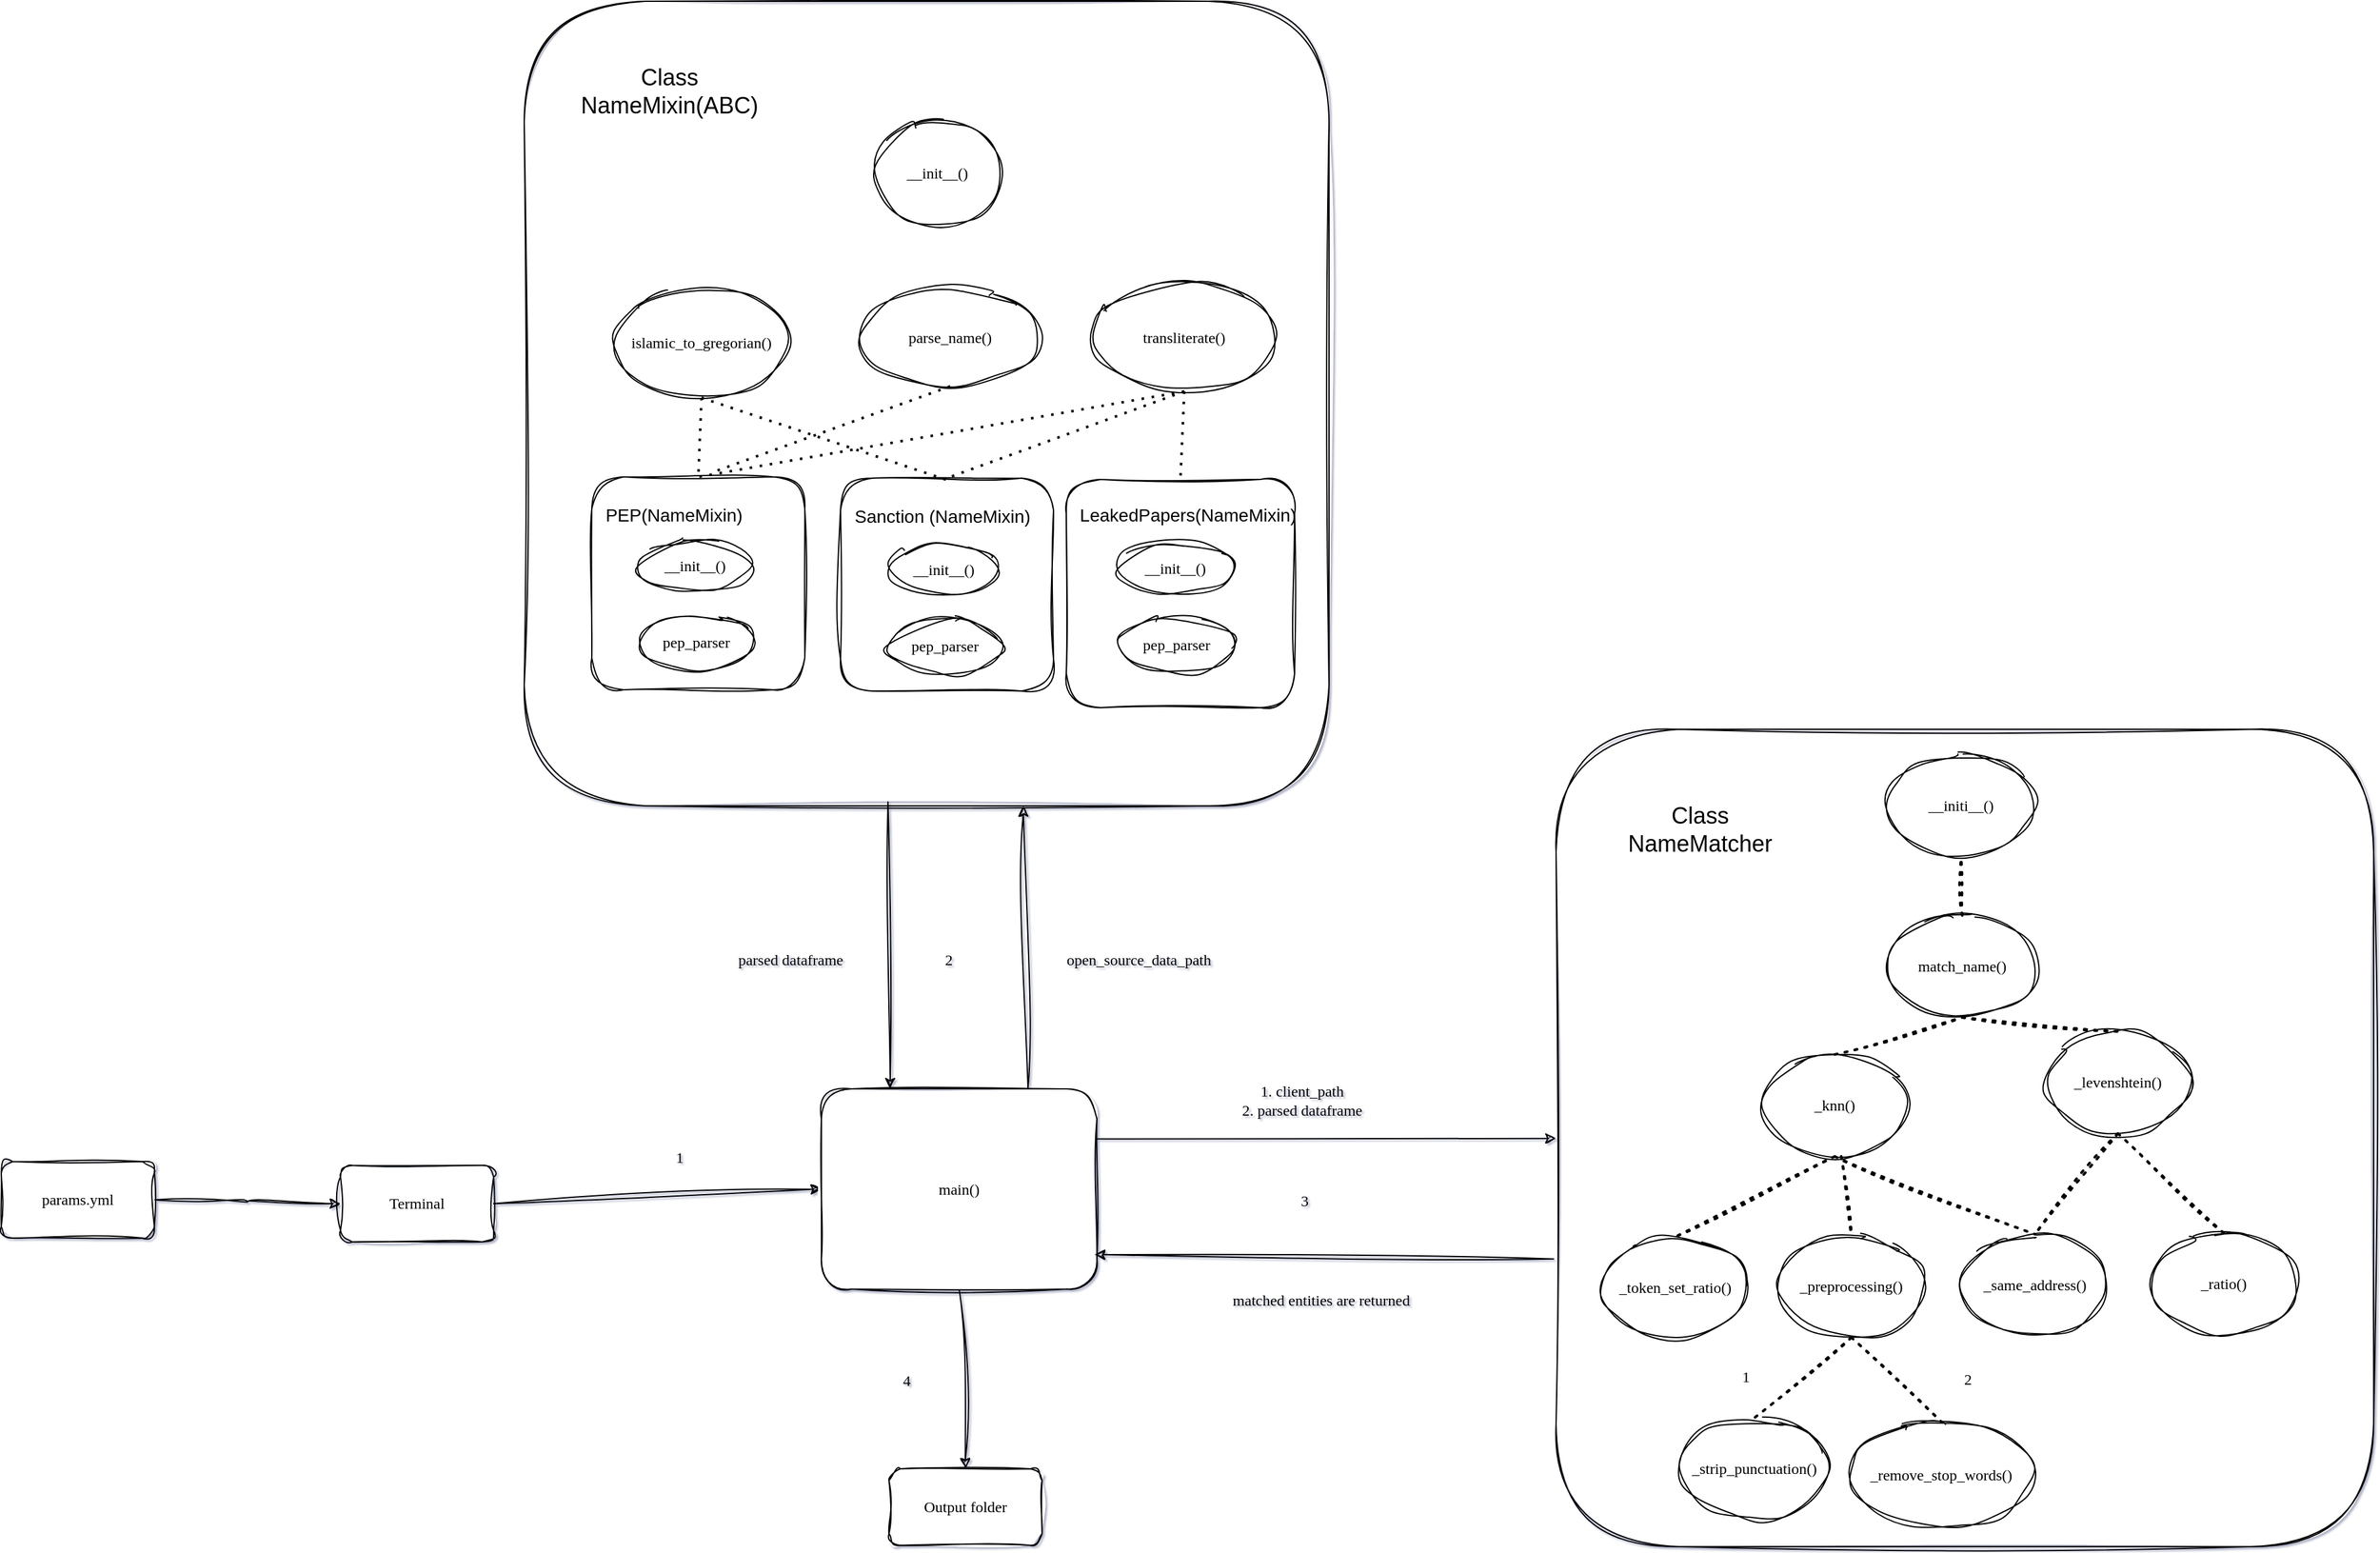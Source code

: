 <mxfile pages="2">
    <diagram name="code_structure" id="jE-mH2vJBaw0UMuDzqgx">
        <mxGraphModel dx="2413" dy="2373" grid="0" gridSize="10" guides="0" tooltips="1" connect="1" arrows="1" fold="1" page="0" pageScale="1" pageWidth="827" pageHeight="1169" background="none" math="0" shadow="1">
            <root>
                <mxCell id="n5ya2rIfXd2F4Nc891Iu-0"/>
                <mxCell id="n5ya2rIfXd2F4Nc891Iu-1" parent="n5ya2rIfXd2F4Nc891Iu-0"/>
                <mxCell id="n5ya2rIfXd2F4Nc891Iu-3" value="open_source_data_path" style="text;align=center;verticalAlign=middle;whiteSpace=wrap;rounded=1;labelBackgroundColor=none;sketch=1;curveFitting=1;jiggle=2;fontFamily=Comic Sans MS;" parent="n5ya2rIfXd2F4Nc891Iu-1" vertex="1">
                    <mxGeometry x="468" y="39" width="150" height="35" as="geometry"/>
                </mxCell>
                <mxCell id="n5ya2rIfXd2F4Nc891Iu-4" value="parsed dataframe" style="text;align=center;verticalAlign=middle;whiteSpace=wrap;rounded=1;labelBackgroundColor=none;sketch=1;curveFitting=1;jiggle=2;fontFamily=Comic Sans MS;" parent="n5ya2rIfXd2F4Nc891Iu-1" vertex="1">
                    <mxGeometry x="215" y="42" width="110" height="30" as="geometry"/>
                </mxCell>
                <mxCell id="n5ya2rIfXd2F4Nc891Iu-7" value="Output folder" style="rounded=1;whiteSpace=wrap;labelBackgroundColor=none;sketch=1;curveFitting=1;jiggle=2;fontFamily=Comic Sans MS;" parent="n5ya2rIfXd2F4Nc891Iu-1" vertex="1">
                    <mxGeometry x="347" y="456" width="120" height="60" as="geometry"/>
                </mxCell>
                <mxCell id="n5ya2rIfXd2F4Nc891Iu-8" value="" style="edgeStyle=orthogonalEdgeStyle;curved=1;orthogonalLoop=1;jettySize=auto;rounded=1;labelBackgroundColor=none;sketch=1;curveFitting=1;jiggle=2;fontFamily=Comic Sans MS;entryX=0;entryY=0.5;entryDx=0;entryDy=0;" parent="n5ya2rIfXd2F4Nc891Iu-1" source="n5ya2rIfXd2F4Nc891Iu-9" target="n5ya2rIfXd2F4Nc891Iu-13" edge="1">
                    <mxGeometry relative="1" as="geometry"/>
                </mxCell>
                <mxCell id="n5ya2rIfXd2F4Nc891Iu-9" value="params.yml" style="rounded=1;whiteSpace=wrap;labelBackgroundColor=none;sketch=1;curveFitting=1;jiggle=2;fontFamily=Comic Sans MS;" parent="n5ya2rIfXd2F4Nc891Iu-1" vertex="1">
                    <mxGeometry x="-349" y="215" width="120" height="60" as="geometry"/>
                </mxCell>
                <mxCell id="n5ya2rIfXd2F4Nc891Iu-10" value="4" style="text;align=center;verticalAlign=middle;whiteSpace=wrap;rounded=1;labelBackgroundColor=none;sketch=1;curveFitting=1;jiggle=2;fontFamily=Comic Sans MS;" parent="n5ya2rIfXd2F4Nc891Iu-1" vertex="1">
                    <mxGeometry x="331" y="371" width="60" height="32" as="geometry"/>
                </mxCell>
                <mxCell id="n5ya2rIfXd2F4Nc891Iu-11" value="2" style="text;align=center;verticalAlign=middle;whiteSpace=wrap;rounded=1;labelBackgroundColor=none;sketch=1;curveFitting=1;jiggle=2;fontFamily=Comic Sans MS;arcSize=50;" parent="n5ya2rIfXd2F4Nc891Iu-1" vertex="1">
                    <mxGeometry x="364" y="31" width="60" height="52" as="geometry"/>
                </mxCell>
                <mxCell id="n5ya2rIfXd2F4Nc891Iu-13" value="Terminal" style="rounded=1;whiteSpace=wrap;labelBackgroundColor=none;sketch=1;curveFitting=1;jiggle=2;fontFamily=Comic Sans MS;" parent="n5ya2rIfXd2F4Nc891Iu-1" vertex="1">
                    <mxGeometry x="-83" y="218" width="120" height="60" as="geometry"/>
                </mxCell>
                <mxCell id="n5ya2rIfXd2F4Nc891Iu-14" value="" style="endArrow=classic;rounded=1;fontSize=15;exitX=1;exitY=0.5;exitDx=0;exitDy=0;labelBackgroundColor=none;sketch=1;curveFitting=1;jiggle=2;fontFamily=Comic Sans MS;entryX=0;entryY=0.5;entryDx=0;entryDy=0;" parent="n5ya2rIfXd2F4Nc891Iu-1" source="n5ya2rIfXd2F4Nc891Iu-13" target="n5ya2rIfXd2F4Nc891Iu-18" edge="1">
                    <mxGeometry width="50" height="50" relative="1" as="geometry">
                        <mxPoint x="170" y="260" as="sourcePoint"/>
                        <mxPoint x="290" y="270" as="targetPoint"/>
                    </mxGeometry>
                </mxCell>
                <mxCell id="n5ya2rIfXd2F4Nc891Iu-15" value="" style="endArrow=classic;rounded=1;fontSize=15;entryX=0.5;entryY=0;entryDx=0;entryDy=0;labelBackgroundColor=none;sketch=1;curveFitting=1;jiggle=2;fontFamily=Comic Sans MS;exitX=0.5;exitY=1;exitDx=0;exitDy=0;" parent="n5ya2rIfXd2F4Nc891Iu-1" source="n5ya2rIfXd2F4Nc891Iu-18" target="n5ya2rIfXd2F4Nc891Iu-7" edge="1">
                    <mxGeometry width="50" height="50" relative="1" as="geometry">
                        <mxPoint x="285" y="264" as="sourcePoint"/>
                        <mxPoint x="180" y="220" as="targetPoint"/>
                    </mxGeometry>
                </mxCell>
                <mxCell id="n5ya2rIfXd2F4Nc891Iu-16" value="1" style="text;align=center;verticalAlign=middle;whiteSpace=wrap;rounded=1;labelBackgroundColor=none;sketch=1;curveFitting=1;jiggle=2;fontFamily=Comic Sans MS;" parent="n5ya2rIfXd2F4Nc891Iu-1" vertex="1">
                    <mxGeometry x="153" y="197" width="60" height="30" as="geometry"/>
                </mxCell>
                <mxCell id="n5ya2rIfXd2F4Nc891Iu-18" value="main()" style="rounded=1;whiteSpace=wrap;labelBackgroundColor=none;sketch=1;curveFitting=1;jiggle=2;fontFamily=Comic Sans MS;" parent="n5ya2rIfXd2F4Nc891Iu-1" vertex="1">
                    <mxGeometry x="294" y="158" width="216" height="157" as="geometry"/>
                </mxCell>
                <mxCell id="n5ya2rIfXd2F4Nc891Iu-20" value="" style="endArrow=classic;rounded=1;entryX=0.25;entryY=0;entryDx=0;entryDy=0;labelBackgroundColor=none;sketch=1;curveFitting=1;jiggle=2;fontFamily=Comic Sans MS;exitX=0.452;exitY=0.995;exitDx=0;exitDy=0;exitPerimeter=0;" parent="n5ya2rIfXd2F4Nc891Iu-1" source="n5ya2rIfXd2F4Nc891Iu-35" target="n5ya2rIfXd2F4Nc891Iu-18" edge="1">
                    <mxGeometry width="50" height="50" relative="1" as="geometry">
                        <mxPoint x="224" y="19" as="sourcePoint"/>
                        <mxPoint x="370" y="340" as="targetPoint"/>
                    </mxGeometry>
                </mxCell>
                <mxCell id="n5ya2rIfXd2F4Nc891Iu-34" value="" style="group" parent="n5ya2rIfXd2F4Nc891Iu-1" vertex="1" connectable="0">
                    <mxGeometry x="75" y="-675" width="631" height="631" as="geometry"/>
                </mxCell>
                <mxCell id="n5ya2rIfXd2F4Nc891Iu-35" value="" style="whiteSpace=wrap;aspect=fixed;rounded=1;labelBackgroundColor=none;sketch=1;curveFitting=1;jiggle=2;fontFamily=Comic Sans MS;shadow=0;" parent="n5ya2rIfXd2F4Nc891Iu-34" vertex="1">
                    <mxGeometry x="-14" y="-20" width="631" height="631" as="geometry"/>
                </mxCell>
                <mxCell id="n5ya2rIfXd2F4Nc891Iu-36" value="&lt;font style=&quot;font-size: 18px;&quot;&gt;Class&lt;br&gt;NameMixin(ABC)&lt;/font&gt;" style="text;html=1;strokeColor=none;fillColor=none;align=center;verticalAlign=middle;whiteSpace=wrap;rounded=0;" parent="n5ya2rIfXd2F4Nc891Iu-34" vertex="1">
                    <mxGeometry x="39" y="21" width="122" height="60" as="geometry"/>
                </mxCell>
                <mxCell id="n5ya2rIfXd2F4Nc891Iu-37" value="transliterate()" style="ellipse;whiteSpace=wrap;rounded=1;labelBackgroundColor=none;sketch=1;curveFitting=1;jiggle=2;fontFamily=Comic Sans MS;shadow=0;" parent="n5ya2rIfXd2F4Nc891Iu-34" vertex="1">
                    <mxGeometry x="431" y="201" width="145" height="85" as="geometry"/>
                </mxCell>
                <mxCell id="n5ya2rIfXd2F4Nc891Iu-38" value="islamic_to_gregorian()" style="ellipse;whiteSpace=wrap;rounded=1;labelBackgroundColor=none;sketch=1;curveFitting=1;jiggle=2;fontFamily=Comic Sans MS;shadow=0;" parent="n5ya2rIfXd2F4Nc891Iu-34" vertex="1">
                    <mxGeometry x="57" y="204" width="136" height="87" as="geometry"/>
                </mxCell>
                <mxCell id="n5ya2rIfXd2F4Nc891Iu-39" value="parse_name()" style="ellipse;whiteSpace=wrap;rounded=1;labelBackgroundColor=none;sketch=1;curveFitting=1;jiggle=2;fontFamily=Comic Sans MS;shadow=0;" parent="n5ya2rIfXd2F4Nc891Iu-34" vertex="1">
                    <mxGeometry x="250" y="205" width="140" height="77" as="geometry"/>
                </mxCell>
                <mxCell id="n5ya2rIfXd2F4Nc891Iu-40" value="__init__()" style="ellipse;whiteSpace=wrap;rounded=1;labelBackgroundColor=none;sketch=1;curveFitting=1;jiggle=2;fontFamily=Comic Sans MS;shadow=0;" parent="n5ya2rIfXd2F4Nc891Iu-34" vertex="1">
                    <mxGeometry x="260" y="73" width="100" height="83" as="geometry"/>
                </mxCell>
                <mxCell id="n5ya2rIfXd2F4Nc891Iu-41" value="" style="group" parent="n5ya2rIfXd2F4Nc891Iu-34" vertex="1" connectable="0">
                    <mxGeometry x="39" y="353" width="167" height="168" as="geometry"/>
                </mxCell>
                <mxCell id="n5ya2rIfXd2F4Nc891Iu-42" value="" style="whiteSpace=wrap;aspect=fixed;rounded=1;labelBackgroundColor=none;sketch=1;curveFitting=1;jiggle=2;fontFamily=Comic Sans MS;shadow=0;" parent="n5ya2rIfXd2F4Nc891Iu-41" vertex="1">
                    <mxGeometry width="167" height="167" as="geometry"/>
                </mxCell>
                <mxCell id="n5ya2rIfXd2F4Nc891Iu-43" value="&lt;font style=&quot;font-size: 14px;&quot;&gt;PEP(NameMixin)&lt;/font&gt;" style="text;html=1;strokeColor=none;fillColor=none;align=center;verticalAlign=middle;whiteSpace=wrap;rounded=0;" parent="n5ya2rIfXd2F4Nc891Iu-41" vertex="1">
                    <mxGeometry x="10" y="8" width="109" height="43" as="geometry"/>
                </mxCell>
                <mxCell id="n5ya2rIfXd2F4Nc891Iu-44" value="__init__()" style="ellipse;whiteSpace=wrap;rounded=1;labelBackgroundColor=none;sketch=1;curveFitting=1;jiggle=2;fontFamily=Comic Sans MS;shadow=0;" parent="n5ya2rIfXd2F4Nc891Iu-41" vertex="1">
                    <mxGeometry x="37" y="50" width="88" height="39" as="geometry"/>
                </mxCell>
                <mxCell id="n5ya2rIfXd2F4Nc891Iu-45" value="pep_parser" style="ellipse;whiteSpace=wrap;rounded=1;labelBackgroundColor=none;sketch=1;curveFitting=1;jiggle=2;fontFamily=Comic Sans MS;shadow=0;" parent="n5ya2rIfXd2F4Nc891Iu-41" vertex="1">
                    <mxGeometry x="38" y="108" width="88" height="44" as="geometry"/>
                </mxCell>
                <mxCell id="n5ya2rIfXd2F4Nc891Iu-46" value="" style="group" parent="n5ya2rIfXd2F4Nc891Iu-34" vertex="1" connectable="0">
                    <mxGeometry x="234" y="356" width="169" height="168" as="geometry"/>
                </mxCell>
                <mxCell id="n5ya2rIfXd2F4Nc891Iu-47" value="" style="whiteSpace=wrap;aspect=fixed;rounded=1;labelBackgroundColor=none;sketch=1;curveFitting=1;jiggle=2;fontFamily=Comic Sans MS;shadow=0;" parent="n5ya2rIfXd2F4Nc891Iu-46" vertex="1">
                    <mxGeometry y="-2" width="167" height="167" as="geometry"/>
                </mxCell>
                <mxCell id="n5ya2rIfXd2F4Nc891Iu-48" value="&lt;font style=&quot;font-size: 14px;&quot;&gt;Sanction (NameMixin)&lt;/font&gt;" style="text;html=1;strokeColor=none;fillColor=none;align=center;verticalAlign=middle;whiteSpace=wrap;rounded=0;" parent="n5ya2rIfXd2F4Nc891Iu-46" vertex="1">
                    <mxGeometry x="3" y="6" width="154" height="43" as="geometry"/>
                </mxCell>
                <mxCell id="n5ya2rIfXd2F4Nc891Iu-49" value="__init__()" style="ellipse;whiteSpace=wrap;rounded=1;labelBackgroundColor=none;sketch=1;curveFitting=1;jiggle=2;fontFamily=Comic Sans MS;shadow=0;" parent="n5ya2rIfXd2F4Nc891Iu-46" vertex="1">
                    <mxGeometry x="37" y="50" width="88" height="39" as="geometry"/>
                </mxCell>
                <mxCell id="n5ya2rIfXd2F4Nc891Iu-50" value="pep_parser" style="ellipse;whiteSpace=wrap;rounded=1;labelBackgroundColor=none;sketch=1;curveFitting=1;jiggle=2;fontFamily=Comic Sans MS;shadow=0;" parent="n5ya2rIfXd2F4Nc891Iu-46" vertex="1">
                    <mxGeometry x="38" y="108" width="88" height="44" as="geometry"/>
                </mxCell>
                <mxCell id="n5ya2rIfXd2F4Nc891Iu-51" value="" style="group" parent="n5ya2rIfXd2F4Nc891Iu-34" vertex="1" connectable="0">
                    <mxGeometry x="411" y="355" width="186" height="179" as="geometry"/>
                </mxCell>
                <mxCell id="n5ya2rIfXd2F4Nc891Iu-52" value="" style="whiteSpace=wrap;aspect=fixed;rounded=1;labelBackgroundColor=none;sketch=1;curveFitting=1;jiggle=2;fontFamily=Comic Sans MS;shadow=0;" parent="n5ya2rIfXd2F4Nc891Iu-51" vertex="1">
                    <mxGeometry width="179" height="179" as="geometry"/>
                </mxCell>
                <mxCell id="n5ya2rIfXd2F4Nc891Iu-53" value="&lt;font style=&quot;font-size: 14px;&quot;&gt;LeakedPapers(NameMixin)&lt;/font&gt;" style="text;html=1;strokeColor=none;fillColor=none;align=center;verticalAlign=middle;whiteSpace=wrap;rounded=0;" parent="n5ya2rIfXd2F4Nc891Iu-51" vertex="1">
                    <mxGeometry x="8" y="10" width="175.432" height="36" as="geometry"/>
                </mxCell>
                <mxCell id="n5ya2rIfXd2F4Nc891Iu-54" value="__init__()" style="ellipse;whiteSpace=wrap;rounded=1;labelBackgroundColor=none;sketch=1;curveFitting=1;jiggle=2;fontFamily=Comic Sans MS;shadow=0;" parent="n5ya2rIfXd2F4Nc891Iu-51" vertex="1">
                    <mxGeometry x="39.102" y="50" width="93" height="39" as="geometry"/>
                </mxCell>
                <mxCell id="n5ya2rIfXd2F4Nc891Iu-55" value="pep_parser" style="ellipse;whiteSpace=wrap;rounded=1;labelBackgroundColor=none;sketch=1;curveFitting=1;jiggle=2;fontFamily=Comic Sans MS;shadow=0;" parent="n5ya2rIfXd2F4Nc891Iu-51" vertex="1">
                    <mxGeometry x="40.159" y="108" width="93" height="44" as="geometry"/>
                </mxCell>
                <mxCell id="n5ya2rIfXd2F4Nc891Iu-56" value="" style="endArrow=none;dashed=1;html=1;dashPattern=1 3;strokeWidth=2;rounded=0;entryX=0.5;entryY=0;entryDx=0;entryDy=0;exitX=0.5;exitY=1;exitDx=0;exitDy=0;" parent="n5ya2rIfXd2F4Nc891Iu-34" source="n5ya2rIfXd2F4Nc891Iu-37" target="n5ya2rIfXd2F4Nc891Iu-42" edge="1">
                    <mxGeometry width="50" height="50" relative="1" as="geometry">
                        <mxPoint x="356" y="216" as="sourcePoint"/>
                        <mxPoint x="406" y="166" as="targetPoint"/>
                    </mxGeometry>
                </mxCell>
                <mxCell id="n5ya2rIfXd2F4Nc891Iu-57" value="" style="endArrow=none;dashed=1;html=1;dashPattern=1 3;strokeWidth=2;rounded=0;entryX=0.5;entryY=0;entryDx=0;entryDy=0;exitX=0.5;exitY=1;exitDx=0;exitDy=0;" parent="n5ya2rIfXd2F4Nc891Iu-34" source="n5ya2rIfXd2F4Nc891Iu-38" target="n5ya2rIfXd2F4Nc891Iu-42" edge="1">
                    <mxGeometry width="50" height="50" relative="1" as="geometry">
                        <mxPoint x="195" y="284" as="sourcePoint"/>
                        <mxPoint x="132.5" y="363" as="targetPoint"/>
                    </mxGeometry>
                </mxCell>
                <mxCell id="n5ya2rIfXd2F4Nc891Iu-58" value="" style="endArrow=none;dashed=1;html=1;dashPattern=1 3;strokeWidth=2;rounded=0;exitX=0.5;exitY=1;exitDx=0;exitDy=0;" parent="n5ya2rIfXd2F4Nc891Iu-34" source="n5ya2rIfXd2F4Nc891Iu-39" edge="1">
                    <mxGeometry width="50" height="50" relative="1" as="geometry">
                        <mxPoint x="315" y="284" as="sourcePoint"/>
                        <mxPoint x="132" y="350" as="targetPoint"/>
                    </mxGeometry>
                </mxCell>
                <mxCell id="n5ya2rIfXd2F4Nc891Iu-59" value="" style="endArrow=none;dashed=1;html=1;dashPattern=1 3;strokeWidth=2;rounded=0;entryX=0.5;entryY=0;entryDx=0;entryDy=0;exitX=0.5;exitY=1;exitDx=0;exitDy=0;" parent="n5ya2rIfXd2F4Nc891Iu-34" source="n5ya2rIfXd2F4Nc891Iu-37" target="n5ya2rIfXd2F4Nc891Iu-52" edge="1">
                    <mxGeometry width="50" height="50" relative="1" as="geometry">
                        <mxPoint x="149" y="271" as="sourcePoint"/>
                        <mxPoint x="132.5" y="363" as="targetPoint"/>
                    </mxGeometry>
                </mxCell>
                <mxCell id="n5ya2rIfXd2F4Nc891Iu-60" value="" style="endArrow=none;dashed=1;html=1;dashPattern=1 3;strokeWidth=2;rounded=0;entryX=0.5;entryY=0;entryDx=0;entryDy=0;exitX=0.5;exitY=1;exitDx=0;exitDy=0;" parent="n5ya2rIfXd2F4Nc891Iu-34" source="n5ya2rIfXd2F4Nc891Iu-37" target="n5ya2rIfXd2F4Nc891Iu-47" edge="1">
                    <mxGeometry width="50" height="50" relative="1" as="geometry">
                        <mxPoint x="159" y="271" as="sourcePoint"/>
                        <mxPoint x="514.5" y="365" as="targetPoint"/>
                    </mxGeometry>
                </mxCell>
                <mxCell id="n5ya2rIfXd2F4Nc891Iu-61" value="" style="endArrow=none;dashed=1;html=1;dashPattern=1 3;strokeWidth=2;rounded=0;exitX=0.5;exitY=1;exitDx=0;exitDy=0;" parent="n5ya2rIfXd2F4Nc891Iu-34" source="n5ya2rIfXd2F4Nc891Iu-38" edge="1">
                    <mxGeometry width="50" height="50" relative="1" as="geometry">
                        <mxPoint x="303" y="275" as="sourcePoint"/>
                        <mxPoint x="319" y="356" as="targetPoint"/>
                    </mxGeometry>
                </mxCell>
                <mxCell id="XnOtUoYIgdkIpRrdeLWk-2" value="" style="endArrow=classic;rounded=1;labelBackgroundColor=none;sketch=1;curveFitting=1;jiggle=2;fontFamily=Comic Sans MS;entryX=0.62;entryY=1;entryDx=0;entryDy=0;entryPerimeter=0;exitX=0.75;exitY=0;exitDx=0;exitDy=0;" parent="n5ya2rIfXd2F4Nc891Iu-1" source="n5ya2rIfXd2F4Nc891Iu-18" target="n5ya2rIfXd2F4Nc891Iu-35" edge="1">
                    <mxGeometry width="50" height="50" relative="1" as="geometry">
                        <mxPoint x="450" y="480" as="sourcePoint"/>
                        <mxPoint x="584" y="279" as="targetPoint"/>
                    </mxGeometry>
                </mxCell>
                <mxCell id="Cm5S-2wvkjG4GKC6jwLn-1" value="1. client_path&#10;2. parsed dataframe" style="text;align=center;verticalAlign=middle;whiteSpace=wrap;rounded=1;labelBackgroundColor=none;sketch=1;curveFitting=1;jiggle=2;fontFamily=Comic Sans MS;" parent="n5ya2rIfXd2F4Nc891Iu-1" vertex="1">
                    <mxGeometry x="581" y="152" width="180" height="30" as="geometry"/>
                </mxCell>
                <mxCell id="Cm5S-2wvkjG4GKC6jwLn-2" value="matched entities are returned" style="text;align=center;verticalAlign=middle;whiteSpace=wrap;rounded=1;labelBackgroundColor=none;sketch=1;curveFitting=1;jiggle=2;fontFamily=Comic Sans MS;" parent="n5ya2rIfXd2F4Nc891Iu-1" vertex="1">
                    <mxGeometry x="596" y="309" width="180" height="30" as="geometry"/>
                </mxCell>
                <mxCell id="Cm5S-2wvkjG4GKC6jwLn-3" value="3" style="text;align=center;verticalAlign=middle;whiteSpace=wrap;rounded=1;labelBackgroundColor=none;sketch=1;curveFitting=1;jiggle=2;fontFamily=Comic Sans MS;" parent="n5ya2rIfXd2F4Nc891Iu-1" vertex="1">
                    <mxGeometry x="643" y="232" width="60" height="27" as="geometry"/>
                </mxCell>
                <mxCell id="EGmeFUFyoxsOZaATPlfE-33" value="" style="group" parent="n5ya2rIfXd2F4Nc891Iu-1" vertex="1" connectable="0">
                    <mxGeometry x="870" y="-124" width="641" height="641" as="geometry"/>
                </mxCell>
                <mxCell id="EGmeFUFyoxsOZaATPlfE-0" value="" style="whiteSpace=wrap;aspect=fixed;rounded=1;labelBackgroundColor=none;sketch=1;curveFitting=1;jiggle=2;fontFamily=Comic Sans MS;" parent="EGmeFUFyoxsOZaATPlfE-33" vertex="1">
                    <mxGeometry width="641" height="641" as="geometry"/>
                </mxCell>
                <mxCell id="EGmeFUFyoxsOZaATPlfE-1" value="__initi__()" style="ellipse;whiteSpace=wrap;rounded=1;labelBackgroundColor=none;sketch=1;curveFitting=1;jiggle=2;fontFamily=Comic Sans MS;" parent="EGmeFUFyoxsOZaATPlfE-33" vertex="1">
                    <mxGeometry x="260" y="20" width="115" height="80" as="geometry"/>
                </mxCell>
                <mxCell id="EGmeFUFyoxsOZaATPlfE-2" value="match_name()" style="ellipse;whiteSpace=wrap;rounded=1;labelBackgroundColor=none;sketch=1;curveFitting=1;jiggle=2;fontFamily=Comic Sans MS;" parent="EGmeFUFyoxsOZaATPlfE-33" vertex="1">
                    <mxGeometry x="261" y="146" width="115" height="80" as="geometry"/>
                </mxCell>
                <mxCell id="EGmeFUFyoxsOZaATPlfE-6" value="_knn()" style="ellipse;whiteSpace=wrap;rounded=1;labelBackgroundColor=none;sketch=1;curveFitting=1;jiggle=2;fontFamily=Comic Sans MS;" parent="EGmeFUFyoxsOZaATPlfE-33" vertex="1">
                    <mxGeometry x="161" y="255" width="115" height="80" as="geometry"/>
                </mxCell>
                <mxCell id="EGmeFUFyoxsOZaATPlfE-7" value="_levenshtein()" style="ellipse;whiteSpace=wrap;rounded=1;labelBackgroundColor=none;sketch=1;curveFitting=1;jiggle=2;fontFamily=Comic Sans MS;" parent="EGmeFUFyoxsOZaATPlfE-33" vertex="1">
                    <mxGeometry x="383" y="237" width="115" height="80" as="geometry"/>
                </mxCell>
                <mxCell id="EGmeFUFyoxsOZaATPlfE-8" value="_token_set_ratio()" style="ellipse;whiteSpace=wrap;rounded=1;labelBackgroundColor=none;sketch=1;curveFitting=1;jiggle=2;fontFamily=Comic Sans MS;" parent="EGmeFUFyoxsOZaATPlfE-33" vertex="1">
                    <mxGeometry x="36" y="398" width="115" height="80" as="geometry"/>
                </mxCell>
                <mxCell id="EGmeFUFyoxsOZaATPlfE-9" value="_ratio()" style="ellipse;whiteSpace=wrap;rounded=1;labelBackgroundColor=none;sketch=1;curveFitting=1;jiggle=2;fontFamily=Comic Sans MS;" parent="EGmeFUFyoxsOZaATPlfE-33" vertex="1">
                    <mxGeometry x="466" y="395" width="115" height="80" as="geometry"/>
                </mxCell>
                <mxCell id="EGmeFUFyoxsOZaATPlfE-10" value="_same_address()" style="ellipse;whiteSpace=wrap;rounded=1;labelBackgroundColor=none;sketch=1;curveFitting=1;jiggle=2;fontFamily=Comic Sans MS;" parent="EGmeFUFyoxsOZaATPlfE-33" vertex="1">
                    <mxGeometry x="318" y="396" width="115" height="80" as="geometry"/>
                </mxCell>
                <mxCell id="EGmeFUFyoxsOZaATPlfE-11" value="_preprocessing()" style="ellipse;whiteSpace=wrap;rounded=1;labelBackgroundColor=none;sketch=1;curveFitting=1;jiggle=2;fontFamily=Comic Sans MS;" parent="EGmeFUFyoxsOZaATPlfE-33" vertex="1">
                    <mxGeometry x="174" y="397" width="115" height="80" as="geometry"/>
                </mxCell>
                <mxCell id="EGmeFUFyoxsOZaATPlfE-12" value="_strip_punctuation()" style="ellipse;whiteSpace=wrap;rounded=1;labelBackgroundColor=none;sketch=1;curveFitting=1;jiggle=2;fontFamily=Comic Sans MS;" parent="EGmeFUFyoxsOZaATPlfE-33" vertex="1">
                    <mxGeometry x="98" y="540" width="115" height="80" as="geometry"/>
                </mxCell>
                <mxCell id="EGmeFUFyoxsOZaATPlfE-13" value="_remove_stop_words()" style="ellipse;whiteSpace=wrap;rounded=1;labelBackgroundColor=none;sketch=1;curveFitting=1;jiggle=2;fontFamily=Comic Sans MS;" parent="EGmeFUFyoxsOZaATPlfE-33" vertex="1">
                    <mxGeometry x="230" y="543" width="144" height="83" as="geometry"/>
                </mxCell>
                <mxCell id="EGmeFUFyoxsOZaATPlfE-14" value="" style="endArrow=none;dashed=1;dashPattern=1 3;strokeWidth=2;rounded=1;labelBackgroundColor=none;sketch=1;curveFitting=1;jiggle=2;fontFamily=Comic Sans MS;entryX=0.5;entryY=0;entryDx=0;entryDy=0;exitX=0.5;exitY=1;exitDx=0;exitDy=0;" parent="EGmeFUFyoxsOZaATPlfE-33" source="EGmeFUFyoxsOZaATPlfE-11" target="EGmeFUFyoxsOZaATPlfE-13" edge="1">
                    <mxGeometry width="50" height="50" relative="1" as="geometry">
                        <mxPoint x="242" y="-176" as="sourcePoint"/>
                        <mxPoint x="242" y="-136" as="targetPoint"/>
                        <Array as="points"/>
                    </mxGeometry>
                </mxCell>
                <mxCell id="EGmeFUFyoxsOZaATPlfE-15" value="" style="endArrow=none;dashed=1;dashPattern=1 3;strokeWidth=2;rounded=1;labelBackgroundColor=none;sketch=1;curveFitting=1;jiggle=2;fontFamily=Comic Sans MS;entryX=0.5;entryY=0;entryDx=0;entryDy=0;exitX=0.5;exitY=1;exitDx=0;exitDy=0;" parent="EGmeFUFyoxsOZaATPlfE-33" source="EGmeFUFyoxsOZaATPlfE-11" target="EGmeFUFyoxsOZaATPlfE-12" edge="1">
                    <mxGeometry width="50" height="50" relative="1" as="geometry">
                        <mxPoint x="393.5" y="490" as="sourcePoint"/>
                        <mxPoint x="487.0" y="536" as="targetPoint"/>
                        <Array as="points"/>
                    </mxGeometry>
                </mxCell>
                <mxCell id="EGmeFUFyoxsOZaATPlfE-16" value="1" style="text;align=center;verticalAlign=middle;whiteSpace=wrap;rounded=1;labelBackgroundColor=none;sketch=1;curveFitting=1;jiggle=2;fontFamily=Comic Sans MS;" parent="EGmeFUFyoxsOZaATPlfE-33" vertex="1">
                    <mxGeometry x="119" y="498" width="60" height="20" as="geometry"/>
                </mxCell>
                <mxCell id="EGmeFUFyoxsOZaATPlfE-17" value="2" style="text;align=center;verticalAlign=middle;whiteSpace=wrap;rounded=1;labelBackgroundColor=none;sketch=1;curveFitting=1;jiggle=2;fontFamily=Comic Sans MS;" parent="EGmeFUFyoxsOZaATPlfE-33" vertex="1">
                    <mxGeometry x="293" y="500" width="60" height="20" as="geometry"/>
                </mxCell>
                <mxCell id="EGmeFUFyoxsOZaATPlfE-20" value="" style="endArrow=none;dashed=1;dashPattern=1 3;strokeWidth=2;rounded=1;labelBackgroundColor=none;sketch=1;curveFitting=1;jiggle=2;fontFamily=Comic Sans MS;entryX=0.5;entryY=0;entryDx=0;entryDy=0;exitX=0.5;exitY=1;exitDx=0;exitDy=0;" parent="EGmeFUFyoxsOZaATPlfE-33" source="EGmeFUFyoxsOZaATPlfE-7" target="EGmeFUFyoxsOZaATPlfE-10" edge="1">
                    <mxGeometry width="50" height="50" relative="1" as="geometry">
                        <mxPoint x="425" y="341" as="sourcePoint"/>
                        <mxPoint x="393.5" y="410" as="targetPoint"/>
                        <Array as="points"/>
                    </mxGeometry>
                </mxCell>
                <mxCell id="EGmeFUFyoxsOZaATPlfE-22" value="" style="endArrow=none;dashed=1;dashPattern=1 3;strokeWidth=2;rounded=1;labelBackgroundColor=none;sketch=1;curveFitting=1;jiggle=2;fontFamily=Comic Sans MS;entryX=0.5;entryY=0;entryDx=0;entryDy=0;exitX=0.5;exitY=1;exitDx=0;exitDy=0;" parent="EGmeFUFyoxsOZaATPlfE-33" source="EGmeFUFyoxsOZaATPlfE-7" target="EGmeFUFyoxsOZaATPlfE-9" edge="1">
                    <mxGeometry width="50" height="50" relative="1" as="geometry">
                        <mxPoint x="392.5" y="322" as="sourcePoint"/>
                        <mxPoint x="540.5" y="411" as="targetPoint"/>
                        <Array as="points"/>
                    </mxGeometry>
                </mxCell>
                <mxCell id="EGmeFUFyoxsOZaATPlfE-23" value="" style="endArrow=none;dashed=1;dashPattern=1 3;strokeWidth=2;rounded=1;labelBackgroundColor=none;sketch=1;curveFitting=1;jiggle=2;fontFamily=Comic Sans MS;entryX=0.5;entryY=0;entryDx=0;entryDy=0;exitX=0.5;exitY=1;exitDx=0;exitDy=0;" parent="EGmeFUFyoxsOZaATPlfE-33" source="EGmeFUFyoxsOZaATPlfE-6" target="EGmeFUFyoxsOZaATPlfE-8" edge="1">
                    <mxGeometry width="50" height="50" relative="1" as="geometry">
                        <mxPoint x="130" y="326" as="sourcePoint"/>
                        <mxPoint x="244.5" y="408" as="targetPoint"/>
                        <Array as="points"/>
                    </mxGeometry>
                </mxCell>
                <mxCell id="EGmeFUFyoxsOZaATPlfE-25" value="" style="endArrow=none;dashed=1;dashPattern=1 3;strokeWidth=2;rounded=1;labelBackgroundColor=none;sketch=1;curveFitting=1;jiggle=2;fontFamily=Comic Sans MS;entryX=0.5;entryY=0;entryDx=0;entryDy=0;exitX=0.5;exitY=1;exitDx=0;exitDy=0;" parent="EGmeFUFyoxsOZaATPlfE-33" source="EGmeFUFyoxsOZaATPlfE-6" target="EGmeFUFyoxsOZaATPlfE-10" edge="1">
                    <mxGeometry width="50" height="50" relative="1" as="geometry">
                        <mxPoint x="140" y="336" as="sourcePoint"/>
                        <mxPoint x="103.5" y="408" as="targetPoint"/>
                        <Array as="points"/>
                    </mxGeometry>
                </mxCell>
                <mxCell id="EGmeFUFyoxsOZaATPlfE-27" value="" style="endArrow=none;dashed=1;dashPattern=1 3;strokeWidth=2;rounded=1;labelBackgroundColor=none;sketch=1;curveFitting=1;jiggle=2;fontFamily=Comic Sans MS;entryX=0.5;entryY=0;entryDx=0;entryDy=0;" parent="EGmeFUFyoxsOZaATPlfE-33" source="EGmeFUFyoxsOZaATPlfE-6" target="EGmeFUFyoxsOZaATPlfE-11" edge="1">
                    <mxGeometry width="50" height="50" relative="1" as="geometry">
                        <mxPoint x="228.5" y="345" as="sourcePoint"/>
                        <mxPoint x="103.5" y="408" as="targetPoint"/>
                        <Array as="points"/>
                    </mxGeometry>
                </mxCell>
                <mxCell id="EGmeFUFyoxsOZaATPlfE-29" value="" style="endArrow=none;dashed=1;dashPattern=1 3;strokeWidth=2;rounded=1;labelBackgroundColor=none;sketch=1;curveFitting=1;jiggle=2;fontFamily=Comic Sans MS;entryX=0.5;entryY=1;entryDx=0;entryDy=0;exitX=0.5;exitY=0;exitDx=0;exitDy=0;" parent="EGmeFUFyoxsOZaATPlfE-33" source="EGmeFUFyoxsOZaATPlfE-6" target="EGmeFUFyoxsOZaATPlfE-2" edge="1">
                    <mxGeometry width="50" height="50" relative="1" as="geometry">
                        <mxPoint x="233.076" y="344.873" as="sourcePoint"/>
                        <mxPoint x="241.5" y="407" as="targetPoint"/>
                        <Array as="points"/>
                    </mxGeometry>
                </mxCell>
                <mxCell id="EGmeFUFyoxsOZaATPlfE-31" value="" style="endArrow=none;dashed=1;dashPattern=1 3;strokeWidth=2;rounded=1;labelBackgroundColor=none;sketch=1;curveFitting=1;jiggle=2;fontFamily=Comic Sans MS;entryX=0.5;entryY=0;entryDx=0;entryDy=0;exitX=0.5;exitY=1;exitDx=0;exitDy=0;" parent="EGmeFUFyoxsOZaATPlfE-33" source="EGmeFUFyoxsOZaATPlfE-2" target="EGmeFUFyoxsOZaATPlfE-7" edge="1">
                    <mxGeometry width="50" height="50" relative="1" as="geometry">
                        <mxPoint x="228.5" y="345" as="sourcePoint"/>
                        <mxPoint x="385.5" y="406" as="targetPoint"/>
                        <Array as="points"/>
                    </mxGeometry>
                </mxCell>
                <mxCell id="EGmeFUFyoxsOZaATPlfE-32" value="" style="endArrow=none;dashed=1;dashPattern=1 3;strokeWidth=2;rounded=1;labelBackgroundColor=none;sketch=1;curveFitting=1;jiggle=2;fontFamily=Comic Sans MS;entryX=0.5;entryY=1;entryDx=0;entryDy=0;exitX=0.5;exitY=0;exitDx=0;exitDy=0;" parent="EGmeFUFyoxsOZaATPlfE-33" source="EGmeFUFyoxsOZaATPlfE-2" target="EGmeFUFyoxsOZaATPlfE-1" edge="1">
                    <mxGeometry width="50" height="50" relative="1" as="geometry">
                        <mxPoint x="228.5" y="265" as="sourcePoint"/>
                        <mxPoint x="328.5" y="236" as="targetPoint"/>
                        <Array as="points"/>
                    </mxGeometry>
                </mxCell>
                <mxCell id="EGmeFUFyoxsOZaATPlfE-34" value="&lt;font style=&quot;font-size: 18px;&quot;&gt;Class NameMatcher&lt;/font&gt;" style="text;html=1;strokeColor=none;fillColor=none;align=center;verticalAlign=middle;whiteSpace=wrap;rounded=0;" parent="EGmeFUFyoxsOZaATPlfE-33" vertex="1">
                    <mxGeometry x="34" y="39" width="158" height="80" as="geometry"/>
                </mxCell>
                <mxCell id="EGmeFUFyoxsOZaATPlfE-35" value="" style="endArrow=classic;rounded=1;labelBackgroundColor=none;sketch=1;curveFitting=1;jiggle=2;fontFamily=Comic Sans MS;exitX=1;exitY=0.25;exitDx=0;exitDy=0;" parent="n5ya2rIfXd2F4Nc891Iu-1" source="n5ya2rIfXd2F4Nc891Iu-18" target="EGmeFUFyoxsOZaATPlfE-0" edge="1">
                    <mxGeometry width="50" height="50" relative="1" as="geometry">
                        <mxPoint x="356.212" y="-57.155" as="sourcePoint"/>
                        <mxPoint x="358" y="168" as="targetPoint"/>
                    </mxGeometry>
                </mxCell>
                <mxCell id="EGmeFUFyoxsOZaATPlfE-36" value="" style="endArrow=classic;rounded=1;labelBackgroundColor=none;sketch=1;curveFitting=1;jiggle=2;fontFamily=Comic Sans MS;entryX=0.991;entryY=0.828;entryDx=0;entryDy=0;entryPerimeter=0;exitX=-0.003;exitY=0.648;exitDx=0;exitDy=0;exitPerimeter=0;" parent="n5ya2rIfXd2F4Nc891Iu-1" source="EGmeFUFyoxsOZaATPlfE-0" target="n5ya2rIfXd2F4Nc891Iu-18" edge="1">
                    <mxGeometry width="50" height="50" relative="1" as="geometry">
                        <mxPoint x="826" y="318" as="sourcePoint"/>
                        <mxPoint x="462.22" y="-54" as="targetPoint"/>
                    </mxGeometry>
                </mxCell>
            </root>
        </mxGraphModel>
    </diagram>
</mxfile>